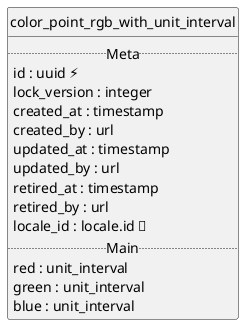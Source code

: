 @startuml uml
skinparam monochrome true
skinparam linetype ortho
hide circle

entity color_point_rgb_with_unit_interval {
  .. Meta ..
  id : uuid ⚡
  lock_version : integer
  created_at : timestamp
  created_by : url
  updated_at : timestamp
  updated_by : url
  retired_at : timestamp
  retired_by : url
  locale_id : locale.id 🔑
  .. Main ..
  red : unit_interval
  green : unit_interval
  blue : unit_interval
}

@enduml
